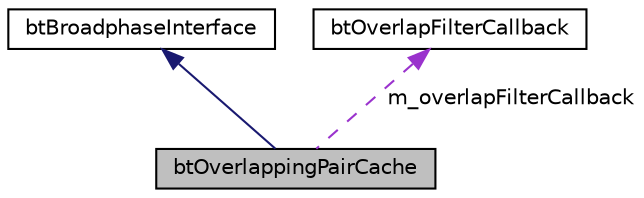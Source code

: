 digraph G
{
  edge [fontname="Helvetica",fontsize="10",labelfontname="Helvetica",labelfontsize="10"];
  node [fontname="Helvetica",fontsize="10",shape=record];
  Node1 [label="btOverlappingPairCache",height=0.2,width=0.4,color="black", fillcolor="grey75", style="filled" fontcolor="black"];
  Node2 -> Node1 [dir="back",color="midnightblue",fontsize="10",style="solid",fontname="Helvetica"];
  Node2 [label="btBroadphaseInterface",height=0.2,width=0.4,color="black", fillcolor="white", style="filled",URL="$classbtBroadphaseInterface.html",tooltip="BroadphaseInterface for aabb-overlapping object pairs."];
  Node3 -> Node1 [dir="back",color="darkorchid3",fontsize="10",style="dashed",label=" m_overlapFilterCallback" ,fontname="Helvetica"];
  Node3 [label="btOverlapFilterCallback",height=0.2,width=0.4,color="black", fillcolor="white", style="filled",URL="$structbtOverlapFilterCallback.html"];
}
